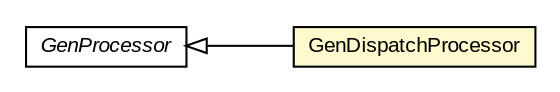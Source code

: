 #!/usr/local/bin/dot
#
# Class diagram 
# Generated by UMLGraph version R5_6-24-gf6e263 (http://www.umlgraph.org/)
#

digraph G {
	edge [fontname="arial",fontsize=10,labelfontname="arial",labelfontsize=10];
	node [fontname="arial",fontsize=10,shape=plaintext];
	nodesep=0.25;
	ranksep=0.5;
	rankdir=LR;
	// com.gwtplatform.dispatch.annotation.processor.GenProcessor
	c262318 [label=<<table title="com.gwtplatform.dispatch.annotation.processor.GenProcessor" border="0" cellborder="1" cellspacing="0" cellpadding="2" port="p" href="./GenProcessor.html">
		<tr><td><table border="0" cellspacing="0" cellpadding="1">
<tr><td align="center" balign="center"><font face="arial italic"> GenProcessor </font></td></tr>
		</table></td></tr>
		</table>>, URL="./GenProcessor.html", fontname="arial", fontcolor="black", fontsize=10.0];
	// com.gwtplatform.dispatch.annotation.processor.GenDispatchProcessor
	c262321 [label=<<table title="com.gwtplatform.dispatch.annotation.processor.GenDispatchProcessor" border="0" cellborder="1" cellspacing="0" cellpadding="2" port="p" bgcolor="lemonChiffon" href="./GenDispatchProcessor.html">
		<tr><td><table border="0" cellspacing="0" cellpadding="1">
<tr><td align="center" balign="center"> GenDispatchProcessor </td></tr>
		</table></td></tr>
		</table>>, URL="./GenDispatchProcessor.html", fontname="arial", fontcolor="black", fontsize=10.0];
	//com.gwtplatform.dispatch.annotation.processor.GenDispatchProcessor extends com.gwtplatform.dispatch.annotation.processor.GenProcessor
	c262318:p -> c262321:p [dir=back,arrowtail=empty];
}

